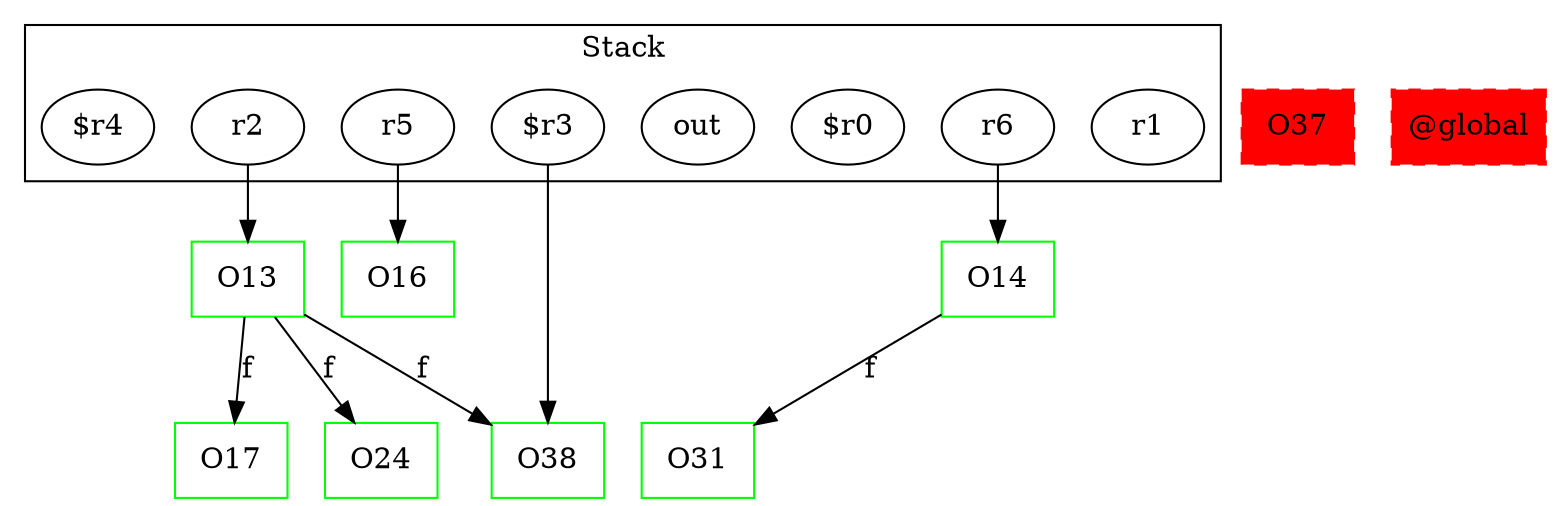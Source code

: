 digraph sample {
  rankDir="LR";
  subgraph cluster_0 {
    label="Stack"
    "r1"; "r2"; "$r0"; "out"; "r5"; "r6"; "$r3"; "$r4"; 
  }
  "r1" -> { };
  "r2" -> { O13 };
  "$r0" -> { };
  "out" -> { };
  "r5" -> { O16 };
  "r6" -> { O14 };
  "$r3" -> { O38 };
  "$r4" -> { };
  O13[shape=box];
  O24[shape=box];
  O14[shape=box];
  O17[shape=box];
  O38[shape=box];
  O16[shape=box];
  O31[shape=box];
  O13 -> O24[label="f", weight="0.2"]
  O13 -> O17[label="f", weight="0.2"]
  O13 -> O38[label="f", weight="0.2"]
  O14 -> O31[label="f", weight="0.2"]
  O13[color="green"];
  O24[color="green"];
  O14[color="green"];
  O17[color="green"];
  O38[color="green"];
  O16[color="green"];
  O31[color="green"];
  O37[color="red", shape=box, style="filled,dashed"];
  "@global"[color="red", shape=box, style="filled,dashed"];
}
